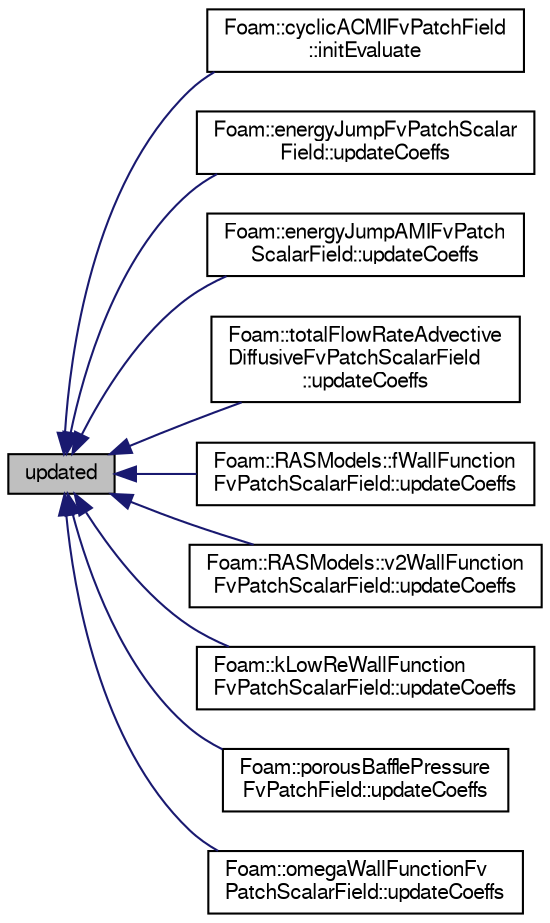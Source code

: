digraph "updated"
{
  bgcolor="transparent";
  edge [fontname="FreeSans",fontsize="10",labelfontname="FreeSans",labelfontsize="10"];
  node [fontname="FreeSans",fontsize="10",shape=record];
  rankdir="LR";
  Node1 [label="updated",height=0.2,width=0.4,color="black", fillcolor="grey75", style="filled" fontcolor="black"];
  Node1 -> Node2 [dir="back",color="midnightblue",fontsize="10",style="solid",fontname="FreeSans"];
  Node2 [label="Foam::cyclicACMIFvPatchField\l::initEvaluate",height=0.2,width=0.4,color="black",URL="$a00435.html#a65e53e9af7fa5ef0659db31b6d0763b0",tooltip="Initialise the evaluation of the patch field. "];
  Node1 -> Node3 [dir="back",color="midnightblue",fontsize="10",style="solid",fontname="FreeSans"];
  Node3 [label="Foam::energyJumpFvPatchScalar\lField::updateCoeffs",height=0.2,width=0.4,color="black",URL="$a00612.html#a7e24eafac629d3733181cd942d4c902f",tooltip="Update the coefficients. "];
  Node1 -> Node4 [dir="back",color="midnightblue",fontsize="10",style="solid",fontname="FreeSans"];
  Node4 [label="Foam::energyJumpAMIFvPatch\lScalarField::updateCoeffs",height=0.2,width=0.4,color="black",URL="$a00611.html#a7e24eafac629d3733181cd942d4c902f",tooltip="Update the coefficients. "];
  Node1 -> Node5 [dir="back",color="midnightblue",fontsize="10",style="solid",fontname="FreeSans"];
  Node5 [label="Foam::totalFlowRateAdvective\lDiffusiveFvPatchScalarField\l::updateCoeffs",height=0.2,width=0.4,color="black",URL="$a02565.html#a7e24eafac629d3733181cd942d4c902f",tooltip="Update the coefficients associated with the patch field. "];
  Node1 -> Node6 [dir="back",color="midnightblue",fontsize="10",style="solid",fontname="FreeSans"];
  Node6 [label="Foam::RASModels::fWallFunction\lFvPatchScalarField::updateCoeffs",height=0.2,width=0.4,color="black",URL="$a00870.html#a7e24eafac629d3733181cd942d4c902f",tooltip="Update the coefficients associated with the patch field. "];
  Node1 -> Node7 [dir="back",color="midnightblue",fontsize="10",style="solid",fontname="FreeSans"];
  Node7 [label="Foam::RASModels::v2WallFunction\lFvPatchScalarField::updateCoeffs",height=0.2,width=0.4,color="black",URL="$a02702.html#a7e24eafac629d3733181cd942d4c902f",tooltip="Update the coefficients associated with the patch field. "];
  Node1 -> Node8 [dir="back",color="midnightblue",fontsize="10",style="solid",fontname="FreeSans"];
  Node8 [label="Foam::kLowReWallFunction\lFvPatchScalarField::updateCoeffs",height=0.2,width=0.4,color="black",URL="$a01204.html#a7e24eafac629d3733181cd942d4c902f",tooltip="Update the coefficients associated with the patch field. "];
  Node1 -> Node9 [dir="back",color="midnightblue",fontsize="10",style="solid",fontname="FreeSans"];
  Node9 [label="Foam::porousBafflePressure\lFvPatchField::updateCoeffs",height=0.2,width=0.4,color="black",URL="$a01885.html#a7e24eafac629d3733181cd942d4c902f",tooltip="Update the coefficients associated with the patch field. "];
  Node1 -> Node10 [dir="back",color="midnightblue",fontsize="10",style="solid",fontname="FreeSans"];
  Node10 [label="Foam::omegaWallFunctionFv\lPatchScalarField::updateCoeffs",height=0.2,width=0.4,color="black",URL="$a01658.html#a7e24eafac629d3733181cd942d4c902f",tooltip="Update the coefficients associated with the patch field. "];
}
